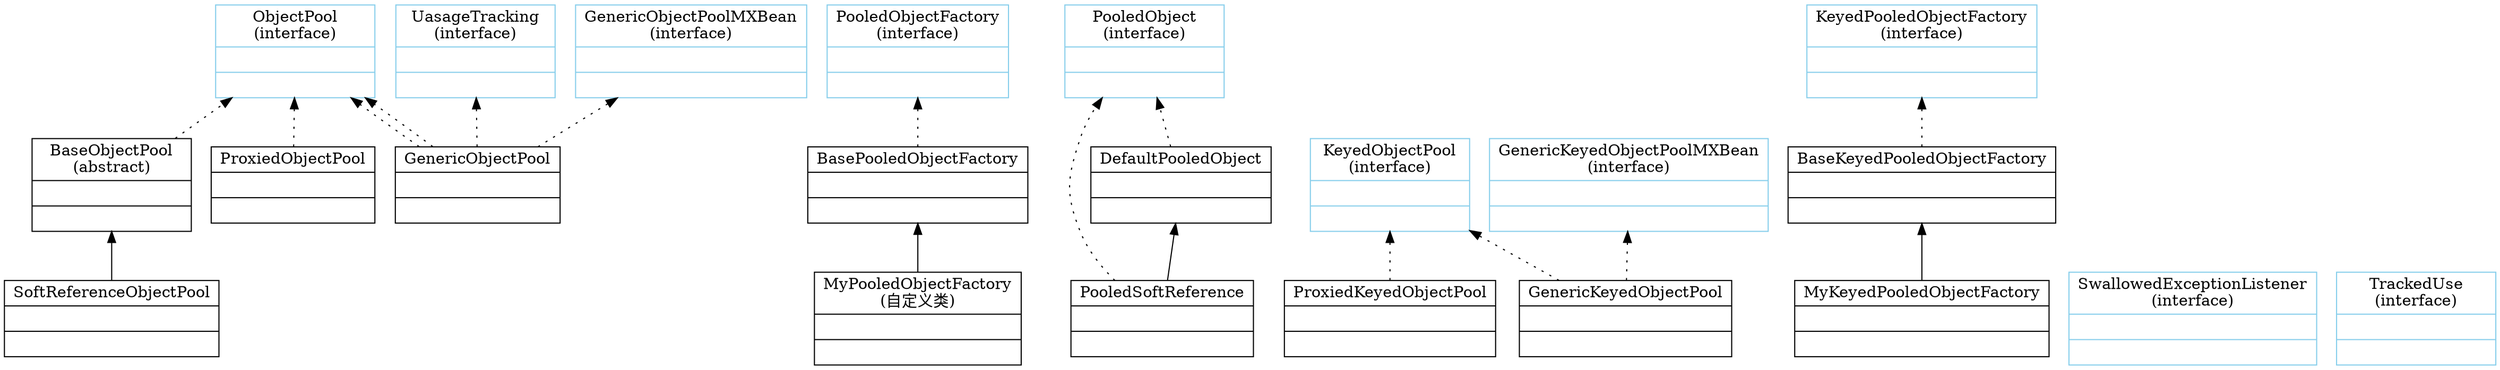 digraph pool{
	rankdir="BT";
	node[shape="record",color="skyblue",width=2]

	//Interface接口
	ObjectPool[label="{ObjectPool\n(interface)||}"]		
	PooledObjectFactory[label="{PooledObjectFactory\n(interface)||}"];
	PooledObject[label="{PooledObject\n(interface)\n||}"];
	KeyedObjectPool[label="{KeyedObjectPool\n(interface)||}"];	
	KeyedPooledObjectFactory[label="{KeyedPooledObjectFactory\n(interface)||}"];
	SwallowedExceptionListener[label="{SwallowedExceptionListener\n(interface)||}"];
	TrackedUse[label="{TrackedUse\n(interface)||}"];
	UsageTracking[label="{UasageTracking\n(interface)\n||}"];
	GenericObjectPoolMXBean[label="{GenericObjectPoolMXBean\n(interface)||}"];
	GenericKeyedObjectPoolMXBean[label="{GenericKeyedObjectPoolMXBean\n(interface)||}"];

	node[color="black"];
	//Class类	
	//Object
	BaseObjectPool[label="{BaseObjectPool\n(abstract)||}"];
    GenericObjectPool[label="{GenericObjectPool\n||}"];	
	SoftReferenceObjectPool[label="{SoftReferenceObjectPool\n||}"];
	ProxiedObjectPool[label="{ProxiedObjectPool\n||}"]
	BasePooledObjectFactory[label="{BasePooledObjectFactory\n||}"];
	MyPooledObjectFactory[label="{MyPooledObjectFactory\n(自定义类)||}"]

	//key
	GenericKeyedObjectPool[label="{GenericKeyedObjectPool\n||}"];
	ProxiedKeyedObjectPool[label="{ProxiedKeyedObjectPool\n||}"];
	BaseKeyedPooledObjectFactory[label="{BaseKeyedPooledObjectFactory\n||}"];
	MyKeyedPooledObjectFactory[label="{MyKeyedPooledObjectFactory\n||}"];
	
	//pooledObject
	DefaultPooledObject[label="{DefaultPooledObject\n||}"];
	PooledSoftReference[label="{PooledSoftReference\n||}"];
	PooledSoftReference[label="{PooledSoftReference\n||}"];
		
	//#########对象池的关系######
	//Object
	BaseObjectPool->ObjectPool[style="dotted"];
	SoftReferenceObjectPool->BaseObjectPool;	
	GenericObjectPool->ObjectPool[style="dotted"];
	GenericObjectPool->GenericObjectPoolMXBean[style="dotted"];
	GenericObjectPool->UsageTracking[style="dotted"];	
	GenericObjectPool->ObjectPool[style="dotted"];
	ProxiedObjectPool->ObjectPool[style="dotted"];
	BasePooledObjectFactory->PooledObjectFactory[style="dotted"];	
	MyPooledObjectFactory->BasePooledObjectFactory;	

	//key
	GenericKeyedObjectPool->KeyedObjectPool[style="dotted"];
	ProxiedKeyedObjectPool->KeyedObjectPool[style="dotted"];
	GenericKeyedObjectPool->GenericKeyedObjectPoolMXBean[style="dotted"];
	BaseKeyedPooledObjectFactory->KeyedPooledObjectFactory[style="dotted"];
	MyKeyedPooledObjectFactory->BaseKeyedPooledObjectFactory;	

	//pooledObject
	DefaultPooledObject->PooledObject[style="dotted"];
	PooledSoftReference->PooledObject[style="dotted"];
	PooledSoftReference->DefaultPooledObject;
}


